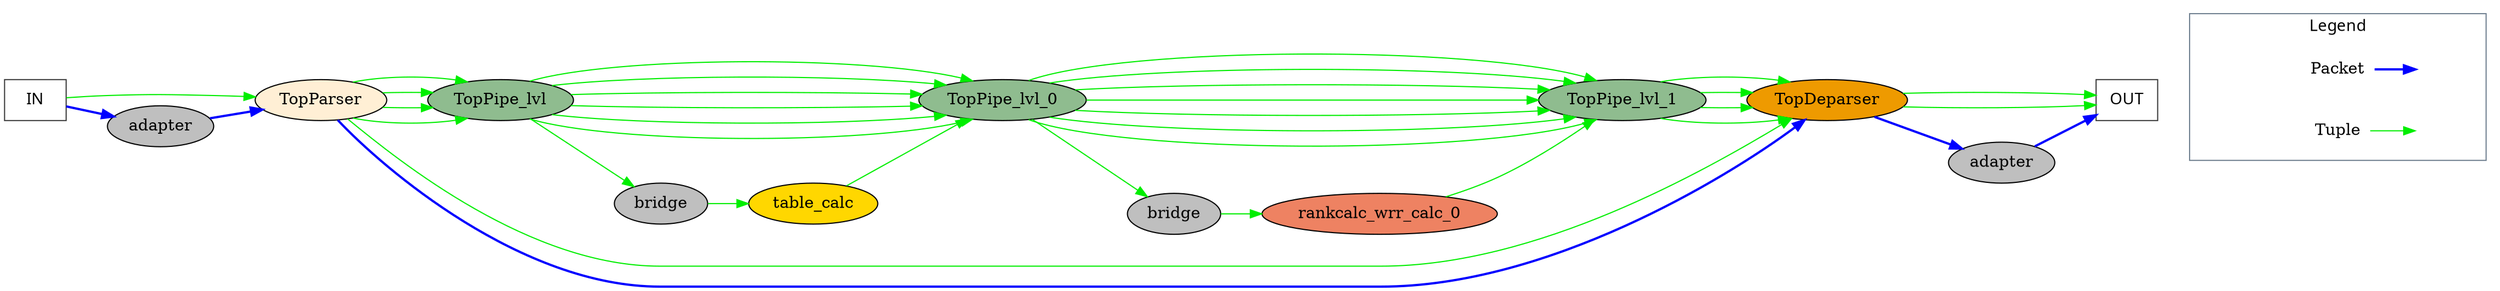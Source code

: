 digraph SimpleSumeSwitch {
rankdir = LR;
_IN_[label = "IN", shape=box, color = gray24,  fontname="times:italic"  ];
_OUT_[label = "OUT", shape=box, color = gray24,  fontname="times:italic"  ];
TopParser[style = filled, fillcolor = papayawhip ];
TopPipe_lvl[style = filled, fillcolor = darkseagreen ];
table_calc[style = filled, fillcolor = gold ];
TopPipe_lvl_0[style = filled, fillcolor = darkseagreen ];
rankcalc_wrr_calc_0[style = filled, fillcolor = salmon2 ];
TopPipe_lvl_1[style = filled, fillcolor = darkseagreen ];
TopDeparser[style = filled, fillcolor = orange2 ];
S_BRIDGER_for_table_calc_tuple_in_request[label = "bridge", style = filled, fillcolor=gray75 ];
S_BRIDGER_for_rankcalc_wrr_calc_0_tuple_in_rankcalc_wrr_calc_input[label = "bridge", style = filled, fillcolor=gray75 ];
S_PROTOCOL_ADAPTER_INGRESS[label = "adapter", style = filled, fillcolor=gray75 ];
S_PROTOCOL_ADAPTER_EGRESS[label = "adapter", style = filled, fillcolor=gray75 ];
TopPipe_lvl -> TopPipe_lvl_0 [color=green2] ;
TopPipe_lvl -> TopPipe_lvl_0 [color=green2] ;
TopPipe_lvl -> TopPipe_lvl_0 [color=green2] ;
TopPipe_lvl -> TopPipe_lvl_0 [color=green2] ;
TopPipe_lvl -> TopPipe_lvl_0 [color=green2] ;
TopPipe_lvl -> TopPipe_lvl_0 [color=green2] ;
TopPipe_lvl -> S_BRIDGER_for_table_calc_tuple_in_request [color=green2] ;
S_BRIDGER_for_table_calc_tuple_in_request -> table_calc [color=green2] ;
table_calc -> TopPipe_lvl_0 [color=green2] ;
TopPipe_lvl_0 -> TopPipe_lvl_1 [color=green2] ;
TopPipe_lvl_0 -> TopPipe_lvl_1 [color=green2] ;
TopPipe_lvl_0 -> TopPipe_lvl_1 [color=green2] ;
TopPipe_lvl_0 -> TopPipe_lvl_1 [color=green2] ;
TopPipe_lvl_0 -> TopPipe_lvl_1 [color=green2] ;
TopPipe_lvl_0 -> TopPipe_lvl_1 [color=green2] ;
TopPipe_lvl_0 -> TopPipe_lvl_1 [color=green2] ;
TopPipe_lvl_0 -> S_BRIDGER_for_rankcalc_wrr_calc_0_tuple_in_rankcalc_wrr_calc_input [color=green2] ;
S_BRIDGER_for_rankcalc_wrr_calc_0_tuple_in_rankcalc_wrr_calc_input -> rankcalc_wrr_calc_0 [color=green2] ;
rankcalc_wrr_calc_0 -> TopPipe_lvl_1 [color=green2] ;
TopParser -> TopPipe_lvl [color=green2] ;
TopPipe_lvl_1 -> TopDeparser [color=green2] ;
TopParser -> TopPipe_lvl [color=green2] ;
TopPipe_lvl_1 -> TopDeparser [color=green2] ;
TopParser -> TopPipe_lvl [color=green2] ;
TopPipe_lvl_1 -> TopDeparser [color=green2] ;
TopDeparser -> _OUT_ [color=green2] ;
_IN_ -> TopParser [color=green2] ;
TopParser -> TopPipe_lvl [color=green2] ;
TopPipe_lvl_1 -> TopDeparser [color=green2] ;
TopDeparser -> _OUT_ [color=green2] ;
_IN_ -> S_PROTOCOL_ADAPTER_INGRESS [color=blue, style = bold] ;
S_PROTOCOL_ADAPTER_INGRESS -> TopParser [color=blue, style = bold] ;
TopParser -> TopDeparser [color=blue, style = bold] ;
TopDeparser -> S_PROTOCOL_ADAPTER_EGRESS [color=blue, style = bold] ;
S_PROTOCOL_ADAPTER_EGRESS -> _OUT_ [color=blue, style = bold] ;
TopParser -> TopDeparser [color=green2] ;
subgraph cluster_0 { 
    node [shape=plaintext];
    
    k3 [label = "Tuple" ];
    k2 [label = "Packet" ];

    d2 [label = "" ];
    d3 [label = "" ];

    anchor [label = "" ];
    
    anchor -> k2 [style=invis];
    anchor -> k3 [style=invis];  
    
    k2 -> d2 [color=blue, style=bold];
    k3 -> d3 [color=green2];
    
    label = "Legend"; fontname="times:bold";
    color=SlateGray
}
_OUT_ -> anchor [style=invis];

}
